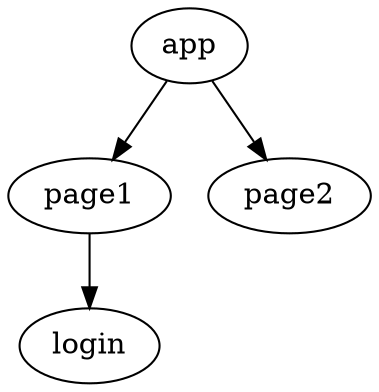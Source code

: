 digraph NavService12 {
  package = "ru.kode.way.nav12"

  app [
    type = flow,
    parameterName = timeout,
    parameterType = "kotlin.Int"
  ]

  login [
    type = schema,
    parameterName = defaultUserName,
    parameterType = "kotlin.String"
    resultType = "kotlin.Int",
  ]

  page1 [parameterName = "charset", parameterType = "java.nio.charset.Charset"]

  app -> page1 -> login
  app -> page2
}
